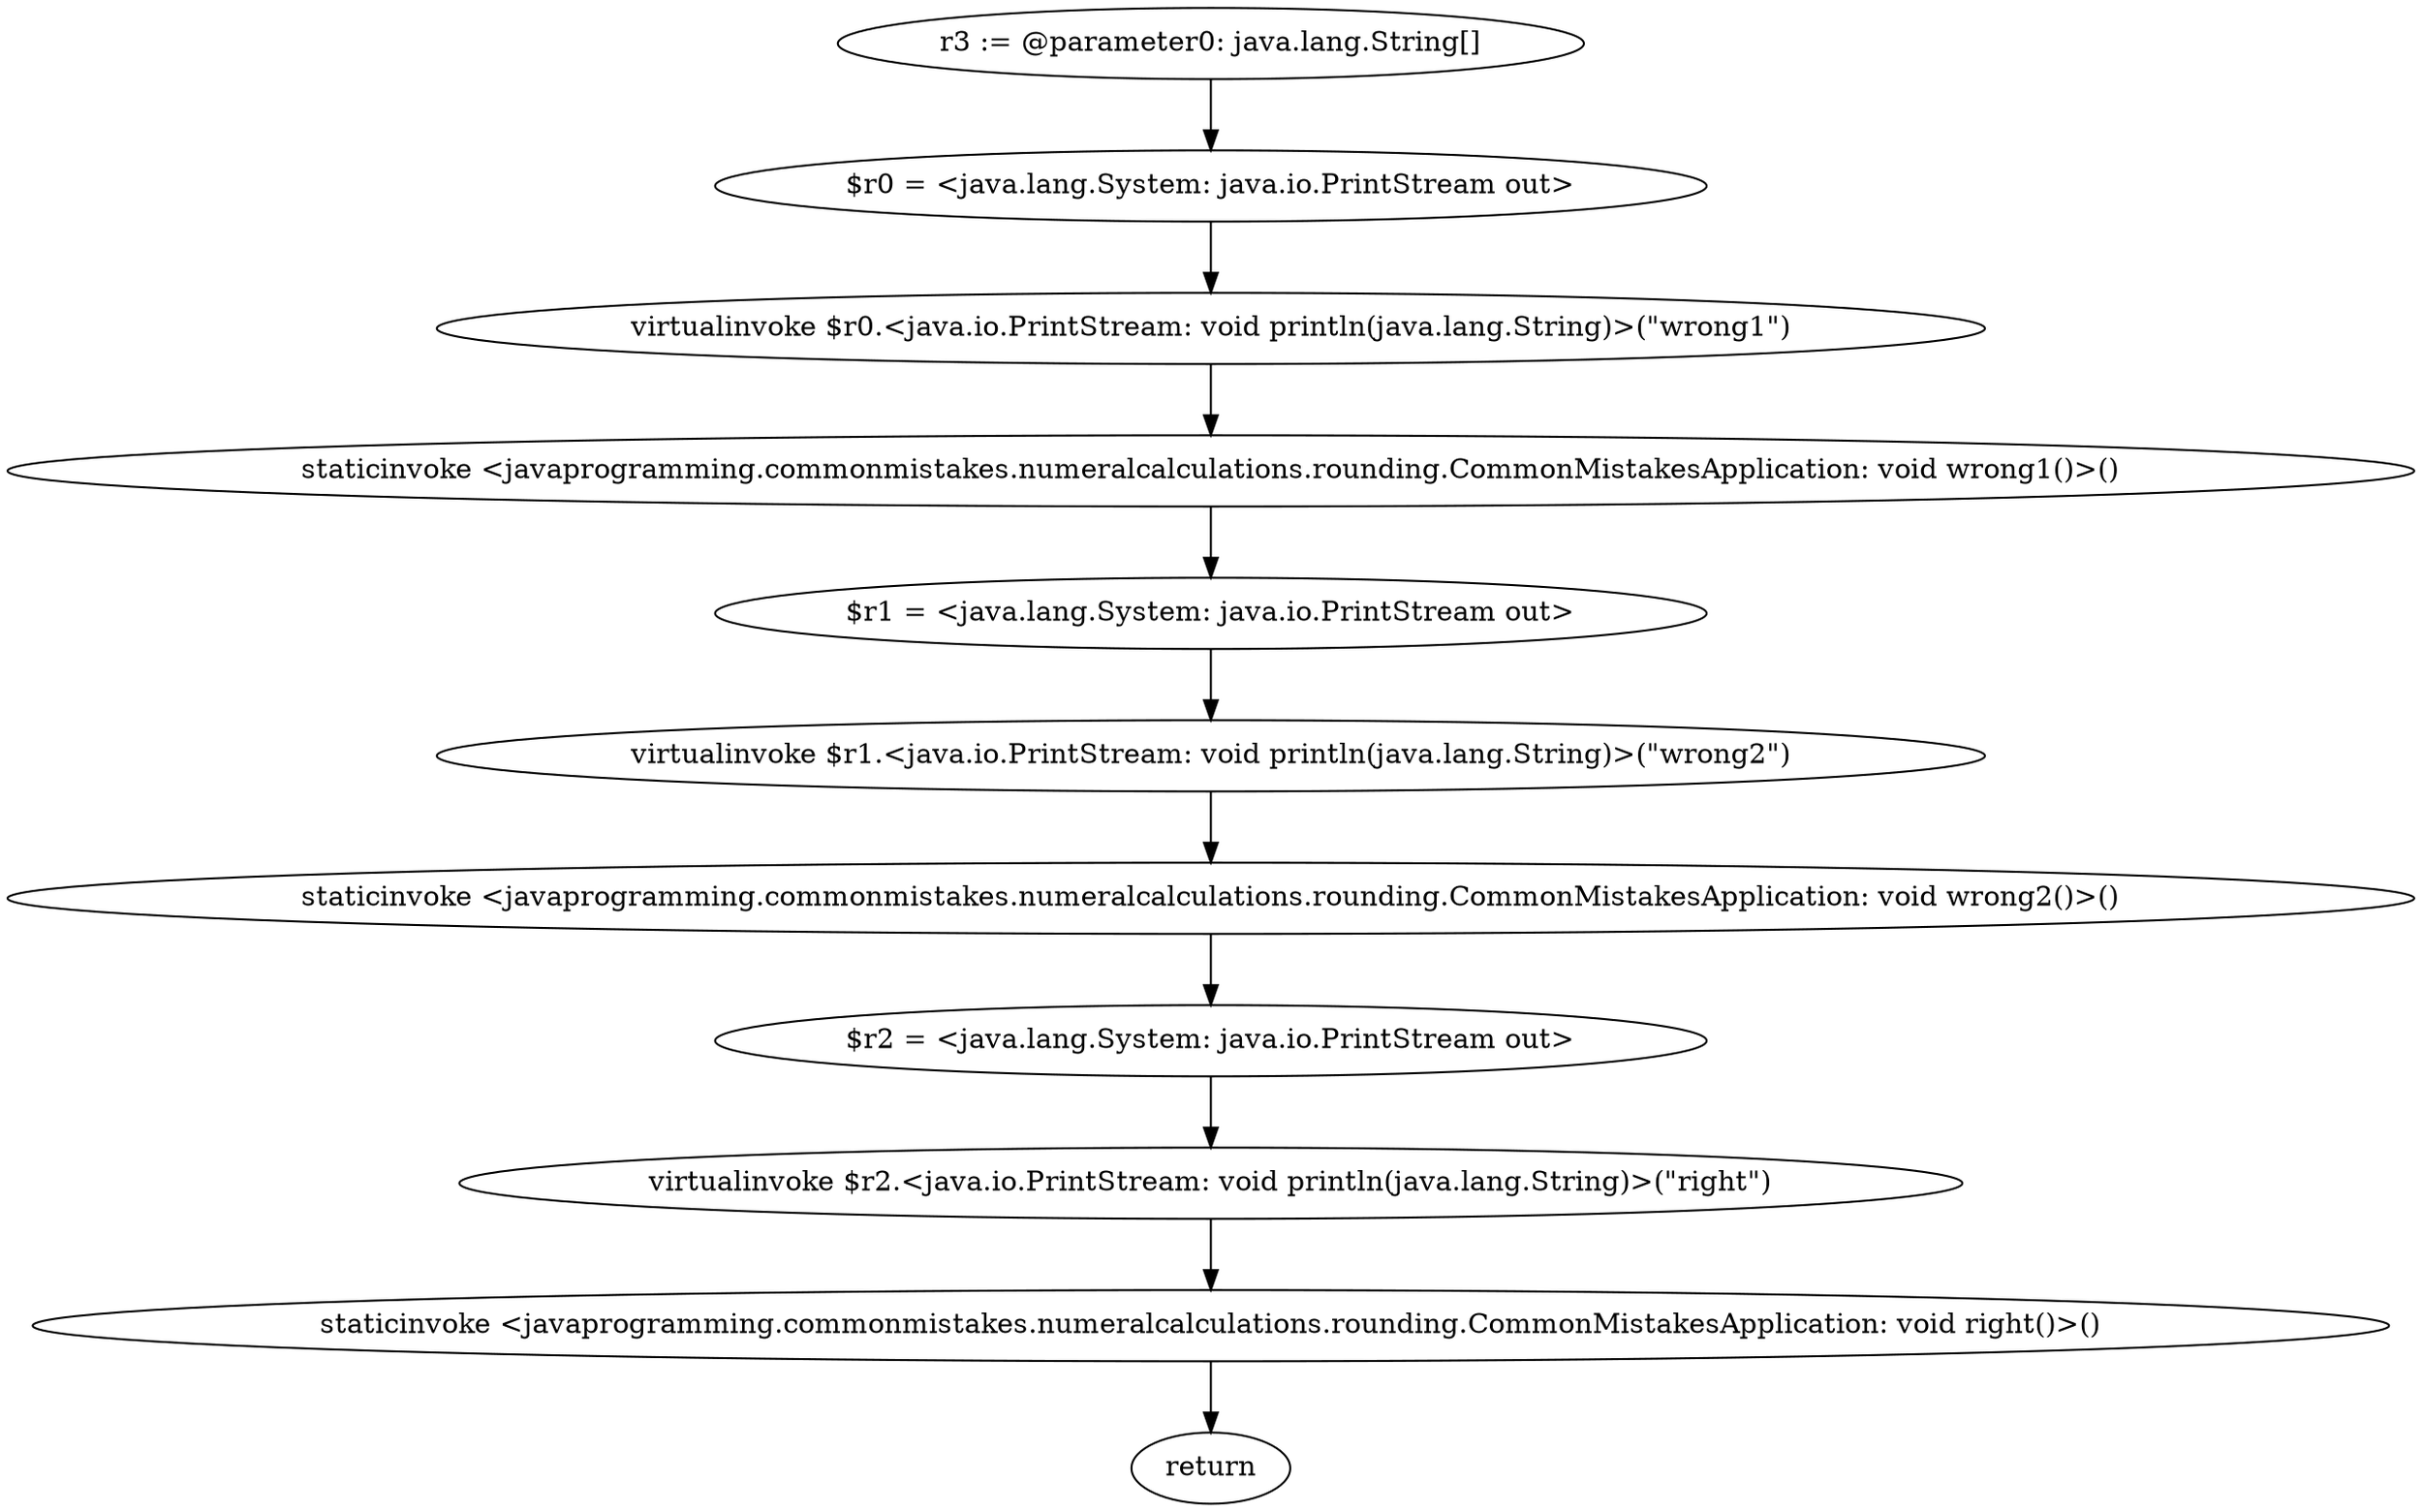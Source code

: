 digraph "unitGraph" {
    "r3 := @parameter0: java.lang.String[]"
    "$r0 = <java.lang.System: java.io.PrintStream out>"
    "virtualinvoke $r0.<java.io.PrintStream: void println(java.lang.String)>(\"wrong1\")"
    "staticinvoke <javaprogramming.commonmistakes.numeralcalculations.rounding.CommonMistakesApplication: void wrong1()>()"
    "$r1 = <java.lang.System: java.io.PrintStream out>"
    "virtualinvoke $r1.<java.io.PrintStream: void println(java.lang.String)>(\"wrong2\")"
    "staticinvoke <javaprogramming.commonmistakes.numeralcalculations.rounding.CommonMistakesApplication: void wrong2()>()"
    "$r2 = <java.lang.System: java.io.PrintStream out>"
    "virtualinvoke $r2.<java.io.PrintStream: void println(java.lang.String)>(\"right\")"
    "staticinvoke <javaprogramming.commonmistakes.numeralcalculations.rounding.CommonMistakesApplication: void right()>()"
    "return"
    "r3 := @parameter0: java.lang.String[]"->"$r0 = <java.lang.System: java.io.PrintStream out>";
    "$r0 = <java.lang.System: java.io.PrintStream out>"->"virtualinvoke $r0.<java.io.PrintStream: void println(java.lang.String)>(\"wrong1\")";
    "virtualinvoke $r0.<java.io.PrintStream: void println(java.lang.String)>(\"wrong1\")"->"staticinvoke <javaprogramming.commonmistakes.numeralcalculations.rounding.CommonMistakesApplication: void wrong1()>()";
    "staticinvoke <javaprogramming.commonmistakes.numeralcalculations.rounding.CommonMistakesApplication: void wrong1()>()"->"$r1 = <java.lang.System: java.io.PrintStream out>";
    "$r1 = <java.lang.System: java.io.PrintStream out>"->"virtualinvoke $r1.<java.io.PrintStream: void println(java.lang.String)>(\"wrong2\")";
    "virtualinvoke $r1.<java.io.PrintStream: void println(java.lang.String)>(\"wrong2\")"->"staticinvoke <javaprogramming.commonmistakes.numeralcalculations.rounding.CommonMistakesApplication: void wrong2()>()";
    "staticinvoke <javaprogramming.commonmistakes.numeralcalculations.rounding.CommonMistakesApplication: void wrong2()>()"->"$r2 = <java.lang.System: java.io.PrintStream out>";
    "$r2 = <java.lang.System: java.io.PrintStream out>"->"virtualinvoke $r2.<java.io.PrintStream: void println(java.lang.String)>(\"right\")";
    "virtualinvoke $r2.<java.io.PrintStream: void println(java.lang.String)>(\"right\")"->"staticinvoke <javaprogramming.commonmistakes.numeralcalculations.rounding.CommonMistakesApplication: void right()>()";
    "staticinvoke <javaprogramming.commonmistakes.numeralcalculations.rounding.CommonMistakesApplication: void right()>()"->"return";
}
